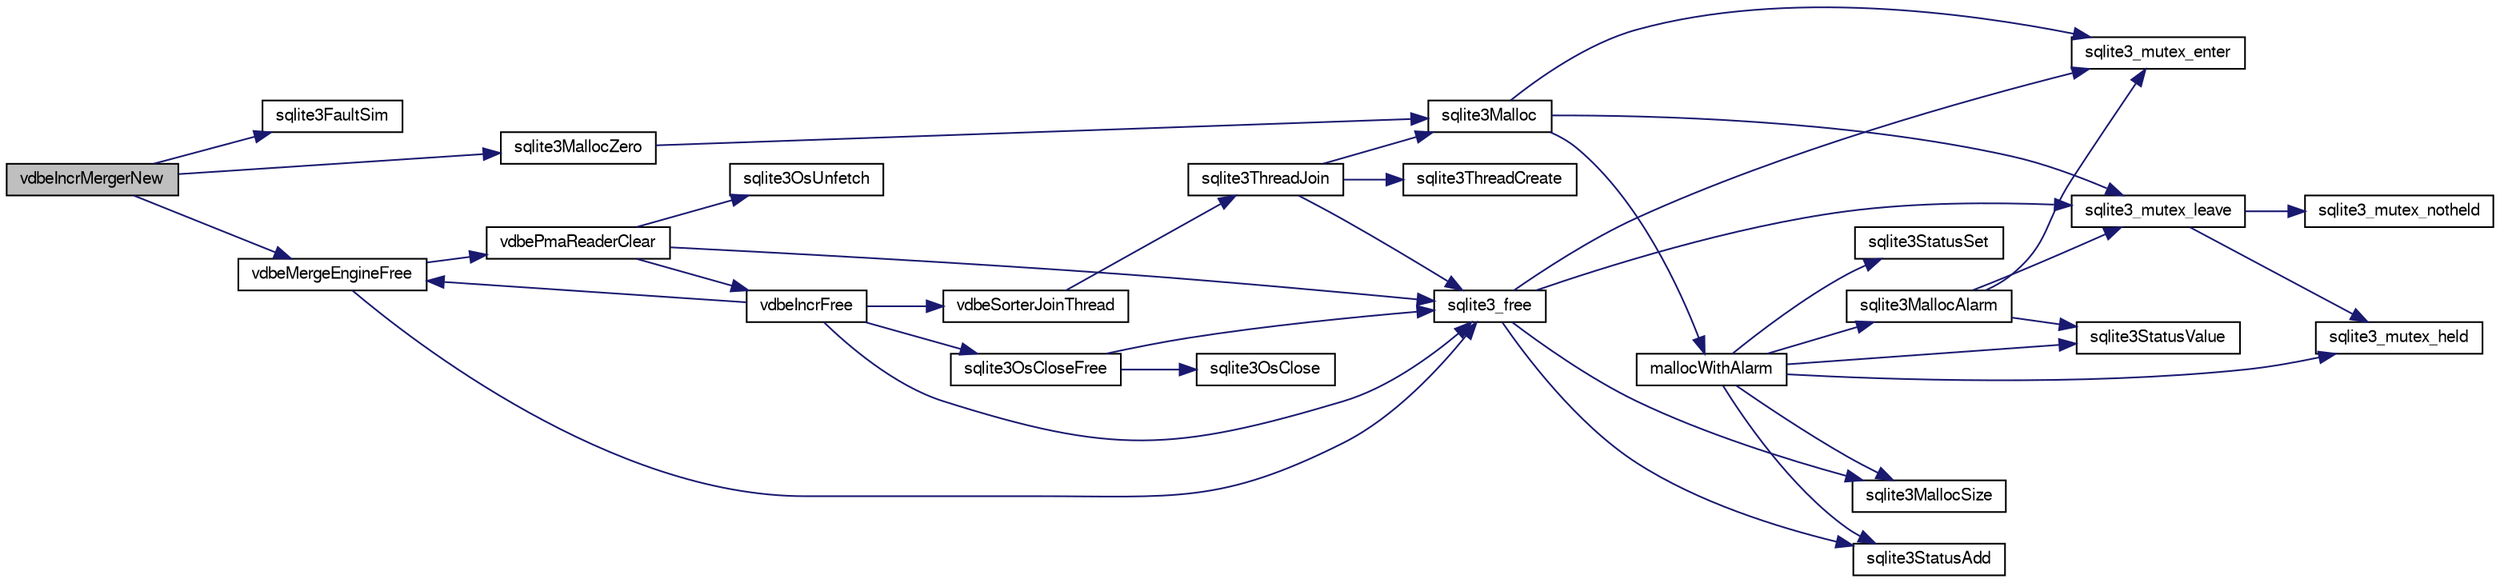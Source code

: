 digraph "vdbeIncrMergerNew"
{
  edge [fontname="FreeSans",fontsize="10",labelfontname="FreeSans",labelfontsize="10"];
  node [fontname="FreeSans",fontsize="10",shape=record];
  rankdir="LR";
  Node861769 [label="vdbeIncrMergerNew",height=0.2,width=0.4,color="black", fillcolor="grey75", style="filled", fontcolor="black"];
  Node861769 -> Node861770 [color="midnightblue",fontsize="10",style="solid",fontname="FreeSans"];
  Node861770 [label="sqlite3FaultSim",height=0.2,width=0.4,color="black", fillcolor="white", style="filled",URL="$sqlite3_8c.html#a609068924de458ce924b87b332d8d67b"];
  Node861769 -> Node861771 [color="midnightblue",fontsize="10",style="solid",fontname="FreeSans"];
  Node861771 [label="sqlite3MallocZero",height=0.2,width=0.4,color="black", fillcolor="white", style="filled",URL="$sqlite3_8c.html#ab3e07a30b9b5471f9f5e8f9cb7229934"];
  Node861771 -> Node861772 [color="midnightblue",fontsize="10",style="solid",fontname="FreeSans"];
  Node861772 [label="sqlite3Malloc",height=0.2,width=0.4,color="black", fillcolor="white", style="filled",URL="$sqlite3_8c.html#a361a2eaa846b1885f123abe46f5d8b2b"];
  Node861772 -> Node861773 [color="midnightblue",fontsize="10",style="solid",fontname="FreeSans"];
  Node861773 [label="sqlite3_mutex_enter",height=0.2,width=0.4,color="black", fillcolor="white", style="filled",URL="$sqlite3_8c.html#a1c12cde690bd89f104de5cbad12a6bf5"];
  Node861772 -> Node861774 [color="midnightblue",fontsize="10",style="solid",fontname="FreeSans"];
  Node861774 [label="mallocWithAlarm",height=0.2,width=0.4,color="black", fillcolor="white", style="filled",URL="$sqlite3_8c.html#ab070d5cf8e48ec8a6a43cf025d48598b"];
  Node861774 -> Node861775 [color="midnightblue",fontsize="10",style="solid",fontname="FreeSans"];
  Node861775 [label="sqlite3_mutex_held",height=0.2,width=0.4,color="black", fillcolor="white", style="filled",URL="$sqlite3_8c.html#acf77da68932b6bc163c5e68547ecc3e7"];
  Node861774 -> Node861776 [color="midnightblue",fontsize="10",style="solid",fontname="FreeSans"];
  Node861776 [label="sqlite3StatusSet",height=0.2,width=0.4,color="black", fillcolor="white", style="filled",URL="$sqlite3_8c.html#afec7586c01fcb5ea17dc9d7725a589d9"];
  Node861774 -> Node861777 [color="midnightblue",fontsize="10",style="solid",fontname="FreeSans"];
  Node861777 [label="sqlite3StatusValue",height=0.2,width=0.4,color="black", fillcolor="white", style="filled",URL="$sqlite3_8c.html#a30b8ac296c6e200c1fa57708d52c6ef6"];
  Node861774 -> Node861778 [color="midnightblue",fontsize="10",style="solid",fontname="FreeSans"];
  Node861778 [label="sqlite3MallocAlarm",height=0.2,width=0.4,color="black", fillcolor="white", style="filled",URL="$sqlite3_8c.html#ada66988e8471d1198f3219c062377508"];
  Node861778 -> Node861777 [color="midnightblue",fontsize="10",style="solid",fontname="FreeSans"];
  Node861778 -> Node861779 [color="midnightblue",fontsize="10",style="solid",fontname="FreeSans"];
  Node861779 [label="sqlite3_mutex_leave",height=0.2,width=0.4,color="black", fillcolor="white", style="filled",URL="$sqlite3_8c.html#a5838d235601dbd3c1fa993555c6bcc93"];
  Node861779 -> Node861775 [color="midnightblue",fontsize="10",style="solid",fontname="FreeSans"];
  Node861779 -> Node861780 [color="midnightblue",fontsize="10",style="solid",fontname="FreeSans"];
  Node861780 [label="sqlite3_mutex_notheld",height=0.2,width=0.4,color="black", fillcolor="white", style="filled",URL="$sqlite3_8c.html#a83967c837c1c000d3b5adcfaa688f5dc"];
  Node861778 -> Node861773 [color="midnightblue",fontsize="10",style="solid",fontname="FreeSans"];
  Node861774 -> Node861781 [color="midnightblue",fontsize="10",style="solid",fontname="FreeSans"];
  Node861781 [label="sqlite3MallocSize",height=0.2,width=0.4,color="black", fillcolor="white", style="filled",URL="$sqlite3_8c.html#acf5d2a5f35270bafb050bd2def576955"];
  Node861774 -> Node861782 [color="midnightblue",fontsize="10",style="solid",fontname="FreeSans"];
  Node861782 [label="sqlite3StatusAdd",height=0.2,width=0.4,color="black", fillcolor="white", style="filled",URL="$sqlite3_8c.html#afa029f93586aeab4cc85360905dae9cd"];
  Node861772 -> Node861779 [color="midnightblue",fontsize="10",style="solid",fontname="FreeSans"];
  Node861769 -> Node861783 [color="midnightblue",fontsize="10",style="solid",fontname="FreeSans"];
  Node861783 [label="vdbeMergeEngineFree",height=0.2,width=0.4,color="black", fillcolor="white", style="filled",URL="$sqlite3_8c.html#a6cb59e7106205b62881f202786177310"];
  Node861783 -> Node861784 [color="midnightblue",fontsize="10",style="solid",fontname="FreeSans"];
  Node861784 [label="vdbePmaReaderClear",height=0.2,width=0.4,color="black", fillcolor="white", style="filled",URL="$sqlite3_8c.html#ae4ef2e668d3028e75343e65046d42a2d"];
  Node861784 -> Node861785 [color="midnightblue",fontsize="10",style="solid",fontname="FreeSans"];
  Node861785 [label="sqlite3_free",height=0.2,width=0.4,color="black", fillcolor="white", style="filled",URL="$sqlite3_8c.html#a6552349e36a8a691af5487999ab09519"];
  Node861785 -> Node861773 [color="midnightblue",fontsize="10",style="solid",fontname="FreeSans"];
  Node861785 -> Node861782 [color="midnightblue",fontsize="10",style="solid",fontname="FreeSans"];
  Node861785 -> Node861781 [color="midnightblue",fontsize="10",style="solid",fontname="FreeSans"];
  Node861785 -> Node861779 [color="midnightblue",fontsize="10",style="solid",fontname="FreeSans"];
  Node861784 -> Node861786 [color="midnightblue",fontsize="10",style="solid",fontname="FreeSans"];
  Node861786 [label="sqlite3OsUnfetch",height=0.2,width=0.4,color="black", fillcolor="white", style="filled",URL="$sqlite3_8c.html#abc0da72cb8b8989cf8708b572fe5fef4"];
  Node861784 -> Node861787 [color="midnightblue",fontsize="10",style="solid",fontname="FreeSans"];
  Node861787 [label="vdbeIncrFree",height=0.2,width=0.4,color="black", fillcolor="white", style="filled",URL="$sqlite3_8c.html#a2cf58de324cfc3b315c058575986bbee"];
  Node861787 -> Node861788 [color="midnightblue",fontsize="10",style="solid",fontname="FreeSans"];
  Node861788 [label="vdbeSorterJoinThread",height=0.2,width=0.4,color="black", fillcolor="white", style="filled",URL="$sqlite3_8c.html#a4e60b28b8975e8e1e4fa2059c12561f0"];
  Node861788 -> Node861789 [color="midnightblue",fontsize="10",style="solid",fontname="FreeSans"];
  Node861789 [label="sqlite3ThreadJoin",height=0.2,width=0.4,color="black", fillcolor="white", style="filled",URL="$sqlite3_8c.html#a5d675a90f2ab38ee6ca70a0a6345e225"];
  Node861789 -> Node861785 [color="midnightblue",fontsize="10",style="solid",fontname="FreeSans"];
  Node861789 -> Node861790 [color="midnightblue",fontsize="10",style="solid",fontname="FreeSans"];
  Node861790 [label="sqlite3ThreadCreate",height=0.2,width=0.4,color="black", fillcolor="white", style="filled",URL="$sqlite3_8c.html#a7dcba51ea870cc37833e5b2a5a157bef"];
  Node861789 -> Node861772 [color="midnightblue",fontsize="10",style="solid",fontname="FreeSans"];
  Node861787 -> Node861791 [color="midnightblue",fontsize="10",style="solid",fontname="FreeSans"];
  Node861791 [label="sqlite3OsCloseFree",height=0.2,width=0.4,color="black", fillcolor="white", style="filled",URL="$sqlite3_8c.html#a55e2ac414d354ed16d51e9fb500e21df"];
  Node861791 -> Node861792 [color="midnightblue",fontsize="10",style="solid",fontname="FreeSans"];
  Node861792 [label="sqlite3OsClose",height=0.2,width=0.4,color="black", fillcolor="white", style="filled",URL="$sqlite3_8c.html#aa5f0aeb27273a57c0523deaf48997533"];
  Node861791 -> Node861785 [color="midnightblue",fontsize="10",style="solid",fontname="FreeSans"];
  Node861787 -> Node861783 [color="midnightblue",fontsize="10",style="solid",fontname="FreeSans"];
  Node861787 -> Node861785 [color="midnightblue",fontsize="10",style="solid",fontname="FreeSans"];
  Node861783 -> Node861785 [color="midnightblue",fontsize="10",style="solid",fontname="FreeSans"];
}

